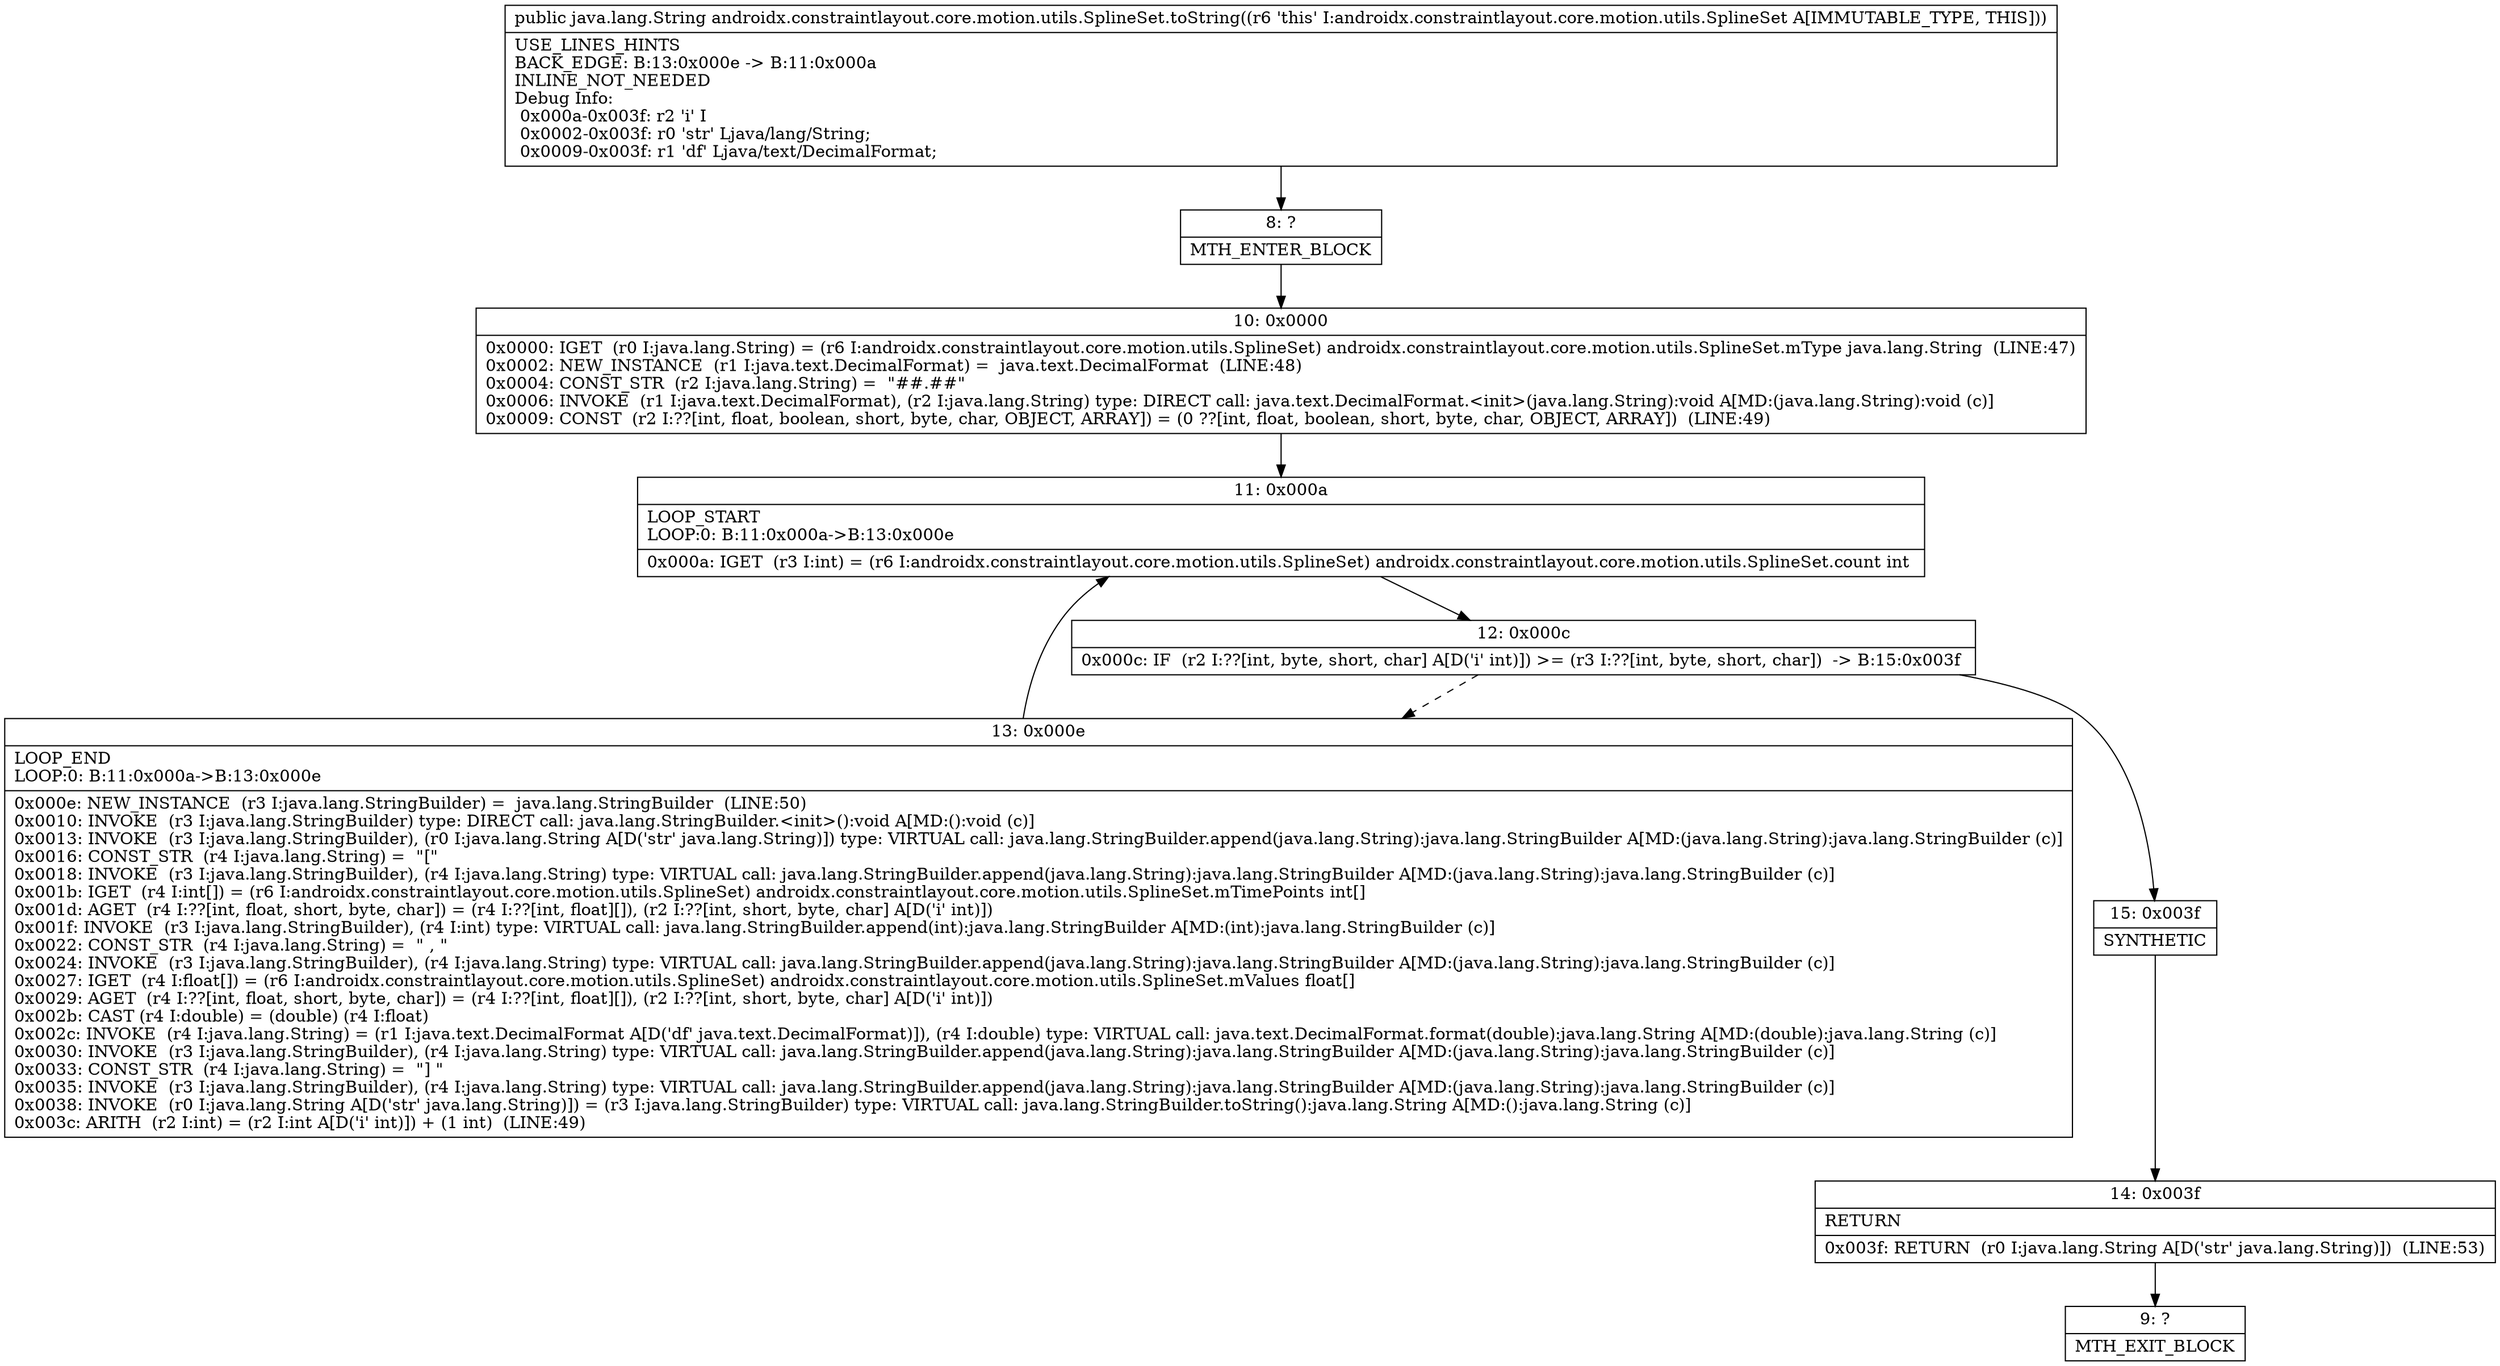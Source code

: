 digraph "CFG forandroidx.constraintlayout.core.motion.utils.SplineSet.toString()Ljava\/lang\/String;" {
Node_8 [shape=record,label="{8\:\ ?|MTH_ENTER_BLOCK\l}"];
Node_10 [shape=record,label="{10\:\ 0x0000|0x0000: IGET  (r0 I:java.lang.String) = (r6 I:androidx.constraintlayout.core.motion.utils.SplineSet) androidx.constraintlayout.core.motion.utils.SplineSet.mType java.lang.String  (LINE:47)\l0x0002: NEW_INSTANCE  (r1 I:java.text.DecimalFormat) =  java.text.DecimalFormat  (LINE:48)\l0x0004: CONST_STR  (r2 I:java.lang.String) =  \"##.##\" \l0x0006: INVOKE  (r1 I:java.text.DecimalFormat), (r2 I:java.lang.String) type: DIRECT call: java.text.DecimalFormat.\<init\>(java.lang.String):void A[MD:(java.lang.String):void (c)]\l0x0009: CONST  (r2 I:??[int, float, boolean, short, byte, char, OBJECT, ARRAY]) = (0 ??[int, float, boolean, short, byte, char, OBJECT, ARRAY])  (LINE:49)\l}"];
Node_11 [shape=record,label="{11\:\ 0x000a|LOOP_START\lLOOP:0: B:11:0x000a\-\>B:13:0x000e\l|0x000a: IGET  (r3 I:int) = (r6 I:androidx.constraintlayout.core.motion.utils.SplineSet) androidx.constraintlayout.core.motion.utils.SplineSet.count int \l}"];
Node_12 [shape=record,label="{12\:\ 0x000c|0x000c: IF  (r2 I:??[int, byte, short, char] A[D('i' int)]) \>= (r3 I:??[int, byte, short, char])  \-\> B:15:0x003f \l}"];
Node_13 [shape=record,label="{13\:\ 0x000e|LOOP_END\lLOOP:0: B:11:0x000a\-\>B:13:0x000e\l|0x000e: NEW_INSTANCE  (r3 I:java.lang.StringBuilder) =  java.lang.StringBuilder  (LINE:50)\l0x0010: INVOKE  (r3 I:java.lang.StringBuilder) type: DIRECT call: java.lang.StringBuilder.\<init\>():void A[MD:():void (c)]\l0x0013: INVOKE  (r3 I:java.lang.StringBuilder), (r0 I:java.lang.String A[D('str' java.lang.String)]) type: VIRTUAL call: java.lang.StringBuilder.append(java.lang.String):java.lang.StringBuilder A[MD:(java.lang.String):java.lang.StringBuilder (c)]\l0x0016: CONST_STR  (r4 I:java.lang.String) =  \"[\" \l0x0018: INVOKE  (r3 I:java.lang.StringBuilder), (r4 I:java.lang.String) type: VIRTUAL call: java.lang.StringBuilder.append(java.lang.String):java.lang.StringBuilder A[MD:(java.lang.String):java.lang.StringBuilder (c)]\l0x001b: IGET  (r4 I:int[]) = (r6 I:androidx.constraintlayout.core.motion.utils.SplineSet) androidx.constraintlayout.core.motion.utils.SplineSet.mTimePoints int[] \l0x001d: AGET  (r4 I:??[int, float, short, byte, char]) = (r4 I:??[int, float][]), (r2 I:??[int, short, byte, char] A[D('i' int)]) \l0x001f: INVOKE  (r3 I:java.lang.StringBuilder), (r4 I:int) type: VIRTUAL call: java.lang.StringBuilder.append(int):java.lang.StringBuilder A[MD:(int):java.lang.StringBuilder (c)]\l0x0022: CONST_STR  (r4 I:java.lang.String) =  \" , \" \l0x0024: INVOKE  (r3 I:java.lang.StringBuilder), (r4 I:java.lang.String) type: VIRTUAL call: java.lang.StringBuilder.append(java.lang.String):java.lang.StringBuilder A[MD:(java.lang.String):java.lang.StringBuilder (c)]\l0x0027: IGET  (r4 I:float[]) = (r6 I:androidx.constraintlayout.core.motion.utils.SplineSet) androidx.constraintlayout.core.motion.utils.SplineSet.mValues float[] \l0x0029: AGET  (r4 I:??[int, float, short, byte, char]) = (r4 I:??[int, float][]), (r2 I:??[int, short, byte, char] A[D('i' int)]) \l0x002b: CAST (r4 I:double) = (double) (r4 I:float) \l0x002c: INVOKE  (r4 I:java.lang.String) = (r1 I:java.text.DecimalFormat A[D('df' java.text.DecimalFormat)]), (r4 I:double) type: VIRTUAL call: java.text.DecimalFormat.format(double):java.lang.String A[MD:(double):java.lang.String (c)]\l0x0030: INVOKE  (r3 I:java.lang.StringBuilder), (r4 I:java.lang.String) type: VIRTUAL call: java.lang.StringBuilder.append(java.lang.String):java.lang.StringBuilder A[MD:(java.lang.String):java.lang.StringBuilder (c)]\l0x0033: CONST_STR  (r4 I:java.lang.String) =  \"] \" \l0x0035: INVOKE  (r3 I:java.lang.StringBuilder), (r4 I:java.lang.String) type: VIRTUAL call: java.lang.StringBuilder.append(java.lang.String):java.lang.StringBuilder A[MD:(java.lang.String):java.lang.StringBuilder (c)]\l0x0038: INVOKE  (r0 I:java.lang.String A[D('str' java.lang.String)]) = (r3 I:java.lang.StringBuilder) type: VIRTUAL call: java.lang.StringBuilder.toString():java.lang.String A[MD:():java.lang.String (c)]\l0x003c: ARITH  (r2 I:int) = (r2 I:int A[D('i' int)]) + (1 int)  (LINE:49)\l}"];
Node_15 [shape=record,label="{15\:\ 0x003f|SYNTHETIC\l}"];
Node_14 [shape=record,label="{14\:\ 0x003f|RETURN\l|0x003f: RETURN  (r0 I:java.lang.String A[D('str' java.lang.String)])  (LINE:53)\l}"];
Node_9 [shape=record,label="{9\:\ ?|MTH_EXIT_BLOCK\l}"];
MethodNode[shape=record,label="{public java.lang.String androidx.constraintlayout.core.motion.utils.SplineSet.toString((r6 'this' I:androidx.constraintlayout.core.motion.utils.SplineSet A[IMMUTABLE_TYPE, THIS]))  | USE_LINES_HINTS\lBACK_EDGE: B:13:0x000e \-\> B:11:0x000a\lINLINE_NOT_NEEDED\lDebug Info:\l  0x000a\-0x003f: r2 'i' I\l  0x0002\-0x003f: r0 'str' Ljava\/lang\/String;\l  0x0009\-0x003f: r1 'df' Ljava\/text\/DecimalFormat;\l}"];
MethodNode -> Node_8;Node_8 -> Node_10;
Node_10 -> Node_11;
Node_11 -> Node_12;
Node_12 -> Node_13[style=dashed];
Node_12 -> Node_15;
Node_13 -> Node_11;
Node_15 -> Node_14;
Node_14 -> Node_9;
}

